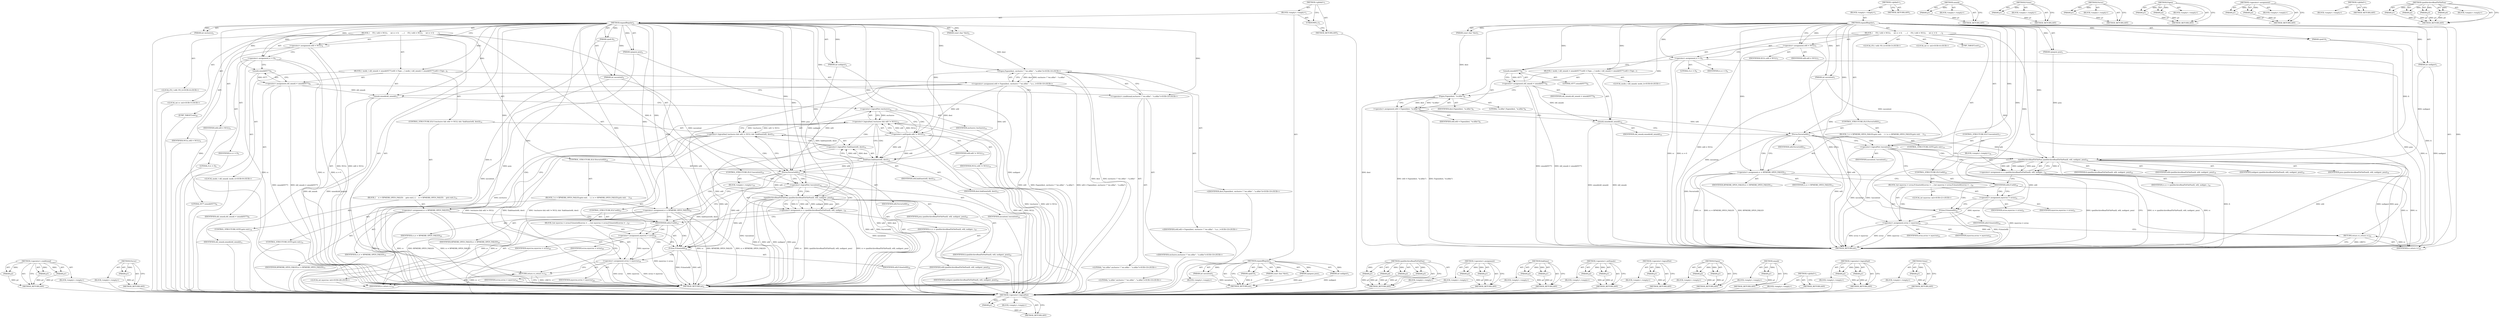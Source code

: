 digraph "Fclose" {
vulnerable_117 [label=<(METHOD,&lt;operator&gt;.logicalNot)>];
vulnerable_118 [label=<(PARAM,p1)>];
vulnerable_119 [label=<(BLOCK,&lt;empty&gt;,&lt;empty&gt;)>];
vulnerable_120 [label=<(METHOD_RETURN,ANY)>];
vulnerable_6 [label=<(METHOD,&lt;global&gt;)<SUB>1</SUB>>];
vulnerable_7 [label=<(BLOCK,&lt;empty&gt;,&lt;empty&gt;)<SUB>1</SUB>>];
vulnerable_8 [label=<(METHOD,expandRegular)<SUB>1</SUB>>];
vulnerable_9 [label=<(PARAM,rpmfi fi)<SUB>1</SUB>>];
vulnerable_10 [label=<(PARAM,const char *dest)<SUB>1</SUB>>];
vulnerable_11 [label=<(PARAM,rpmpsm psm)<SUB>1</SUB>>];
vulnerable_12 [label=<(PARAM,int nodigest)<SUB>1</SUB>>];
vulnerable_13 [label=<(PARAM,int nocontent)<SUB>1</SUB>>];
vulnerable_14 [label=<(BLOCK,{
     FD_t wfd = NULL;
     int rc = 0;
 
    ...,{
     FD_t wfd = NULL;
     int rc = 0;
 
    ...)<SUB>2</SUB>>];
vulnerable_15 [label="<(LOCAL,FD_t wfd: FD_t)<SUB>3</SUB>>"];
vulnerable_16 [label=<(&lt;operator&gt;.assignment,wfd = NULL)<SUB>3</SUB>>];
vulnerable_17 [label=<(IDENTIFIER,wfd,wfd = NULL)<SUB>3</SUB>>];
vulnerable_18 [label=<(IDENTIFIER,NULL,wfd = NULL)<SUB>3</SUB>>];
vulnerable_19 [label="<(LOCAL,int rc: int)<SUB>4</SUB>>"];
vulnerable_20 [label=<(&lt;operator&gt;.assignment,rc = 0)<SUB>4</SUB>>];
vulnerable_21 [label=<(IDENTIFIER,rc,rc = 0)<SUB>4</SUB>>];
vulnerable_22 [label=<(LITERAL,0,rc = 0)<SUB>4</SUB>>];
vulnerable_23 [label=<(BLOCK,{
 	mode_t old_umask = umask(0577);
	wfd = Fope...,{
 	mode_t old_umask = umask(0577);
	wfd = Fope...)<SUB>7</SUB>>];
vulnerable_24 [label="<(LOCAL,mode_t old_umask: mode_t)<SUB>8</SUB>>"];
vulnerable_25 [label=<(&lt;operator&gt;.assignment,old_umask = umask(0577))<SUB>8</SUB>>];
vulnerable_26 [label=<(IDENTIFIER,old_umask,old_umask = umask(0577))<SUB>8</SUB>>];
vulnerable_27 [label=<(umask,umask(0577))<SUB>8</SUB>>];
vulnerable_28 [label=<(LITERAL,0577,umask(0577))<SUB>8</SUB>>];
vulnerable_29 [label=<(&lt;operator&gt;.assignment,wfd = Fopen(dest, &quot;w.ufdio&quot;))<SUB>9</SUB>>];
vulnerable_30 [label=<(IDENTIFIER,wfd,wfd = Fopen(dest, &quot;w.ufdio&quot;))<SUB>9</SUB>>];
vulnerable_31 [label=<(Fopen,Fopen(dest, &quot;w.ufdio&quot;))<SUB>9</SUB>>];
vulnerable_32 [label=<(IDENTIFIER,dest,Fopen(dest, &quot;w.ufdio&quot;))<SUB>9</SUB>>];
vulnerable_33 [label=<(LITERAL,&quot;w.ufdio&quot;,Fopen(dest, &quot;w.ufdio&quot;))<SUB>9</SUB>>];
vulnerable_34 [label=<(umask,umask(old_umask))<SUB>10</SUB>>];
vulnerable_35 [label=<(IDENTIFIER,old_umask,umask(old_umask))<SUB>10</SUB>>];
vulnerable_36 [label=<(CONTROL_STRUCTURE,IF,if (Ferror(wfd)))<SUB>12</SUB>>];
vulnerable_37 [label=<(Ferror,Ferror(wfd))<SUB>12</SUB>>];
vulnerable_38 [label=<(IDENTIFIER,wfd,Ferror(wfd))<SUB>12</SUB>>];
vulnerable_39 [label=<(BLOCK,{
 	rc = RPMERR_OPEN_FAILED;
	goto exit;
    },{
 	rc = RPMERR_OPEN_FAILED;
	goto exit;
    })<SUB>12</SUB>>];
vulnerable_40 [label=<(&lt;operator&gt;.assignment,rc = RPMERR_OPEN_FAILED)<SUB>13</SUB>>];
vulnerable_41 [label=<(IDENTIFIER,rc,rc = RPMERR_OPEN_FAILED)<SUB>13</SUB>>];
vulnerable_42 [label=<(IDENTIFIER,RPMERR_OPEN_FAILED,rc = RPMERR_OPEN_FAILED)<SUB>13</SUB>>];
vulnerable_43 [label=<(CONTROL_STRUCTURE,GOTO,goto exit;)<SUB>14</SUB>>];
vulnerable_44 [label=<(CONTROL_STRUCTURE,IF,if (!nocontent))<SUB>17</SUB>>];
vulnerable_45 [label=<(&lt;operator&gt;.logicalNot,!nocontent)<SUB>17</SUB>>];
vulnerable_46 [label=<(IDENTIFIER,nocontent,!nocontent)<SUB>17</SUB>>];
vulnerable_47 [label=<(BLOCK,&lt;empty&gt;,&lt;empty&gt;)<SUB>18</SUB>>];
vulnerable_48 [label=<(&lt;operator&gt;.assignment,rc = rpmfiArchiveReadToFilePsm(fi, wfd, nodiges...)<SUB>18</SUB>>];
vulnerable_49 [label=<(IDENTIFIER,rc,rc = rpmfiArchiveReadToFilePsm(fi, wfd, nodiges...)<SUB>18</SUB>>];
vulnerable_50 [label=<(rpmfiArchiveReadToFilePsm,rpmfiArchiveReadToFilePsm(fi, wfd, nodigest, psm))<SUB>18</SUB>>];
vulnerable_51 [label=<(IDENTIFIER,fi,rpmfiArchiveReadToFilePsm(fi, wfd, nodigest, psm))<SUB>18</SUB>>];
vulnerable_52 [label=<(IDENTIFIER,wfd,rpmfiArchiveReadToFilePsm(fi, wfd, nodigest, psm))<SUB>18</SUB>>];
vulnerable_53 [label=<(IDENTIFIER,nodigest,rpmfiArchiveReadToFilePsm(fi, wfd, nodigest, psm))<SUB>18</SUB>>];
vulnerable_54 [label=<(IDENTIFIER,psm,rpmfiArchiveReadToFilePsm(fi, wfd, nodigest, psm))<SUB>18</SUB>>];
vulnerable_55 [label=<(JUMP_TARGET,exit)<SUB>19</SUB>>];
vulnerable_56 [label=<(CONTROL_STRUCTURE,IF,if (wfd))<SUB>20</SUB>>];
vulnerable_57 [label=<(IDENTIFIER,wfd,if (wfd))<SUB>20</SUB>>];
vulnerable_58 [label=<(BLOCK,{
	int myerrno = errno;
	Fclose(wfd);
	errno = ...,{
	int myerrno = errno;
	Fclose(wfd);
	errno = ...)<SUB>20</SUB>>];
vulnerable_59 [label="<(LOCAL,int myerrno: int)<SUB>21</SUB>>"];
vulnerable_60 [label=<(&lt;operator&gt;.assignment,myerrno = errno)<SUB>21</SUB>>];
vulnerable_61 [label=<(IDENTIFIER,myerrno,myerrno = errno)<SUB>21</SUB>>];
vulnerable_62 [label=<(IDENTIFIER,errno,myerrno = errno)<SUB>21</SUB>>];
vulnerable_63 [label=<(Fclose,Fclose(wfd))<SUB>22</SUB>>];
vulnerable_64 [label=<(IDENTIFIER,wfd,Fclose(wfd))<SUB>22</SUB>>];
vulnerable_65 [label=<(&lt;operator&gt;.assignment,errno = myerrno)<SUB>23</SUB>>];
vulnerable_66 [label=<(IDENTIFIER,errno,errno = myerrno)<SUB>23</SUB>>];
vulnerable_67 [label=<(IDENTIFIER,myerrno,errno = myerrno)<SUB>23</SUB>>];
vulnerable_68 [label=<(RETURN,return rc;,return rc;)<SUB>25</SUB>>];
vulnerable_69 [label=<(IDENTIFIER,rc,return rc;)<SUB>25</SUB>>];
vulnerable_70 [label=<(METHOD_RETURN,int)<SUB>1</SUB>>];
vulnerable_72 [label=<(METHOD_RETURN,ANY)<SUB>1</SUB>>];
vulnerable_104 [label=<(METHOD,umask)>];
vulnerable_105 [label=<(PARAM,p1)>];
vulnerable_106 [label=<(BLOCK,&lt;empty&gt;,&lt;empty&gt;)>];
vulnerable_107 [label=<(METHOD_RETURN,ANY)>];
vulnerable_128 [label=<(METHOD,Fclose)>];
vulnerable_129 [label=<(PARAM,p1)>];
vulnerable_130 [label=<(BLOCK,&lt;empty&gt;,&lt;empty&gt;)>];
vulnerable_131 [label=<(METHOD_RETURN,ANY)>];
vulnerable_113 [label=<(METHOD,Ferror)>];
vulnerable_114 [label=<(PARAM,p1)>];
vulnerable_115 [label=<(BLOCK,&lt;empty&gt;,&lt;empty&gt;)>];
vulnerable_116 [label=<(METHOD_RETURN,ANY)>];
vulnerable_108 [label=<(METHOD,Fopen)>];
vulnerable_109 [label=<(PARAM,p1)>];
vulnerable_110 [label=<(PARAM,p2)>];
vulnerable_111 [label=<(BLOCK,&lt;empty&gt;,&lt;empty&gt;)>];
vulnerable_112 [label=<(METHOD_RETURN,ANY)>];
vulnerable_99 [label=<(METHOD,&lt;operator&gt;.assignment)>];
vulnerable_100 [label=<(PARAM,p1)>];
vulnerable_101 [label=<(PARAM,p2)>];
vulnerable_102 [label=<(BLOCK,&lt;empty&gt;,&lt;empty&gt;)>];
vulnerable_103 [label=<(METHOD_RETURN,ANY)>];
vulnerable_93 [label=<(METHOD,&lt;global&gt;)<SUB>1</SUB>>];
vulnerable_94 [label=<(BLOCK,&lt;empty&gt;,&lt;empty&gt;)>];
vulnerable_95 [label=<(METHOD_RETURN,ANY)>];
vulnerable_121 [label=<(METHOD,rpmfiArchiveReadToFilePsm)>];
vulnerable_122 [label=<(PARAM,p1)>];
vulnerable_123 [label=<(PARAM,p2)>];
vulnerable_124 [label=<(PARAM,p3)>];
vulnerable_125 [label=<(PARAM,p4)>];
vulnerable_126 [label=<(BLOCK,&lt;empty&gt;,&lt;empty&gt;)>];
vulnerable_127 [label=<(METHOD_RETURN,ANY)>];
fixed_146 [label=<(METHOD,&lt;operator&gt;.conditional)>];
fixed_147 [label=<(PARAM,p1)>];
fixed_148 [label=<(PARAM,p2)>];
fixed_149 [label=<(PARAM,p3)>];
fixed_150 [label=<(BLOCK,&lt;empty&gt;,&lt;empty&gt;)>];
fixed_151 [label=<(METHOD_RETURN,ANY)>];
fixed_171 [label=<(METHOD,Ferror)>];
fixed_172 [label=<(PARAM,p1)>];
fixed_173 [label=<(BLOCK,&lt;empty&gt;,&lt;empty&gt;)>];
fixed_174 [label=<(METHOD_RETURN,ANY)>];
fixed_6 [label=<(METHOD,&lt;global&gt;)<SUB>1</SUB>>];
fixed_7 [label=<(BLOCK,&lt;empty&gt;,&lt;empty&gt;)<SUB>1</SUB>>];
fixed_8 [label=<(METHOD,expandRegular)<SUB>1</SUB>>];
fixed_9 [label=<(PARAM,rpmfi fi)<SUB>1</SUB>>];
fixed_10 [label=<(PARAM,const char *dest)<SUB>1</SUB>>];
fixed_11 [label=<(PARAM,rpmpsm psm)<SUB>1</SUB>>];
fixed_12 [label=<(PARAM,int nodigest)<SUB>1</SUB>>];
fixed_13 [label=<(PARAM,int nocontent)<SUB>1</SUB>>];
fixed_14 [label=<(BLOCK,&lt;empty&gt;,&lt;empty&gt;)>];
fixed_15 [label=<(METHOD_RETURN,int)<SUB>1</SUB>>];
fixed_17 [label=<(UNKNOWN,),))<SUB>1</SUB>>];
fixed_18 [label=<(METHOD,expandRegular)<SUB>2</SUB>>];
fixed_19 [label=<(PARAM,rpmfi fi)<SUB>2</SUB>>];
fixed_20 [label=<(PARAM,const char *dest)<SUB>2</SUB>>];
fixed_21 [label=<(PARAM,rpmpsm psm)<SUB>2</SUB>>];
fixed_22 [label=<(PARAM,int exclusive)<SUB>2</SUB>>];
fixed_23 [label=<(PARAM,int nodigest)<SUB>2</SUB>>];
fixed_24 [label=<(PARAM,int nocontent)<SUB>2</SUB>>];
fixed_25 [label=<(BLOCK,{
     FD_t wfd = NULL;
     int rc = 0;
 
    ...,{
     FD_t wfd = NULL;
     int rc = 0;
 
    ...)<SUB>3</SUB>>];
fixed_26 [label="<(LOCAL,FD_t wfd: FD_t)<SUB>4</SUB>>"];
fixed_27 [label=<(&lt;operator&gt;.assignment,wfd = NULL)<SUB>4</SUB>>];
fixed_28 [label=<(IDENTIFIER,wfd,wfd = NULL)<SUB>4</SUB>>];
fixed_29 [label=<(IDENTIFIER,NULL,wfd = NULL)<SUB>4</SUB>>];
fixed_30 [label="<(LOCAL,int rc: int)<SUB>5</SUB>>"];
fixed_31 [label=<(&lt;operator&gt;.assignment,rc = 0)<SUB>5</SUB>>];
fixed_32 [label=<(IDENTIFIER,rc,rc = 0)<SUB>5</SUB>>];
fixed_33 [label=<(LITERAL,0,rc = 0)<SUB>5</SUB>>];
fixed_34 [label=<(BLOCK,{
 	mode_t old_umask = umask(0577);
	wfd = Fope...,{
 	mode_t old_umask = umask(0577);
	wfd = Fope...)<SUB>8</SUB>>];
fixed_35 [label="<(LOCAL,mode_t old_umask: mode_t)<SUB>9</SUB>>"];
fixed_36 [label=<(&lt;operator&gt;.assignment,old_umask = umask(0577))<SUB>9</SUB>>];
fixed_37 [label=<(IDENTIFIER,old_umask,old_umask = umask(0577))<SUB>9</SUB>>];
fixed_38 [label=<(umask,umask(0577))<SUB>9</SUB>>];
fixed_39 [label=<(LITERAL,0577,umask(0577))<SUB>9</SUB>>];
fixed_40 [label="<(&lt;operator&gt;.assignment,wfd = Fopen(dest, exclusive ? &quot;wx.ufdio&quot; : &quot;a.u...)<SUB>10</SUB>>"];
fixed_41 [label="<(IDENTIFIER,wfd,wfd = Fopen(dest, exclusive ? &quot;wx.ufdio&quot; : &quot;a.u...)<SUB>10</SUB>>"];
fixed_42 [label="<(Fopen,Fopen(dest, exclusive ? &quot;wx.ufdio&quot; : &quot;a.ufdio&quot;))<SUB>10</SUB>>"];
fixed_43 [label="<(IDENTIFIER,dest,Fopen(dest, exclusive ? &quot;wx.ufdio&quot; : &quot;a.ufdio&quot;))<SUB>10</SUB>>"];
fixed_44 [label="<(&lt;operator&gt;.conditional,exclusive ? &quot;wx.ufdio&quot; : &quot;a.ufdio&quot;)<SUB>10</SUB>>"];
fixed_45 [label="<(IDENTIFIER,exclusive,exclusive ? &quot;wx.ufdio&quot; : &quot;a.ufdio&quot;)<SUB>10</SUB>>"];
fixed_46 [label="<(LITERAL,&quot;wx.ufdio&quot;,exclusive ? &quot;wx.ufdio&quot; : &quot;a.ufdio&quot;)<SUB>10</SUB>>"];
fixed_47 [label="<(LITERAL,&quot;a.ufdio&quot;,exclusive ? &quot;wx.ufdio&quot; : &quot;a.ufdio&quot;)<SUB>10</SUB>>"];
fixed_48 [label=<(umask,umask(old_umask))<SUB>11</SUB>>];
fixed_49 [label=<(IDENTIFIER,old_umask,umask(old_umask))<SUB>11</SUB>>];
fixed_50 [label=<(CONTROL_STRUCTURE,IF,if (!exclusive &amp;&amp; wfd != NULL &amp;&amp; !linkSane(wfd, dest)))<SUB>14</SUB>>];
fixed_51 [label=<(&lt;operator&gt;.logicalAnd,!exclusive &amp;&amp; wfd != NULL &amp;&amp; !linkSane(wfd, dest))<SUB>14</SUB>>];
fixed_52 [label=<(&lt;operator&gt;.logicalAnd,!exclusive &amp;&amp; wfd != NULL)<SUB>14</SUB>>];
fixed_53 [label=<(&lt;operator&gt;.logicalNot,!exclusive)<SUB>14</SUB>>];
fixed_54 [label=<(IDENTIFIER,exclusive,!exclusive)<SUB>14</SUB>>];
fixed_55 [label=<(&lt;operator&gt;.notEquals,wfd != NULL)<SUB>14</SUB>>];
fixed_56 [label=<(IDENTIFIER,wfd,wfd != NULL)<SUB>14</SUB>>];
fixed_57 [label=<(IDENTIFIER,NULL,wfd != NULL)<SUB>14</SUB>>];
fixed_58 [label=<(&lt;operator&gt;.logicalNot,!linkSane(wfd, dest))<SUB>14</SUB>>];
fixed_59 [label=<(linkSane,linkSane(wfd, dest))<SUB>14</SUB>>];
fixed_60 [label=<(IDENTIFIER,wfd,linkSane(wfd, dest))<SUB>14</SUB>>];
fixed_61 [label=<(IDENTIFIER,dest,linkSane(wfd, dest))<SUB>14</SUB>>];
fixed_62 [label=<(BLOCK,{
	    rc = RPMERR_OPEN_FAILED;
	    goto exit;
	},{
	    rc = RPMERR_OPEN_FAILED;
	    goto exit;
	})<SUB>14</SUB>>];
fixed_63 [label=<(&lt;operator&gt;.assignment,rc = RPMERR_OPEN_FAILED)<SUB>15</SUB>>];
fixed_64 [label=<(IDENTIFIER,rc,rc = RPMERR_OPEN_FAILED)<SUB>15</SUB>>];
fixed_65 [label=<(IDENTIFIER,RPMERR_OPEN_FAILED,rc = RPMERR_OPEN_FAILED)<SUB>15</SUB>>];
fixed_66 [label=<(CONTROL_STRUCTURE,GOTO,goto exit;)<SUB>16</SUB>>];
fixed_67 [label=<(CONTROL_STRUCTURE,IF,if (Ferror(wfd)))<SUB>19</SUB>>];
fixed_68 [label=<(Ferror,Ferror(wfd))<SUB>19</SUB>>];
fixed_69 [label=<(IDENTIFIER,wfd,Ferror(wfd))<SUB>19</SUB>>];
fixed_70 [label=<(BLOCK,{
 	rc = RPMERR_OPEN_FAILED;
	goto exit;
    },{
 	rc = RPMERR_OPEN_FAILED;
	goto exit;
    })<SUB>19</SUB>>];
fixed_71 [label=<(&lt;operator&gt;.assignment,rc = RPMERR_OPEN_FAILED)<SUB>20</SUB>>];
fixed_72 [label=<(IDENTIFIER,rc,rc = RPMERR_OPEN_FAILED)<SUB>20</SUB>>];
fixed_73 [label=<(IDENTIFIER,RPMERR_OPEN_FAILED,rc = RPMERR_OPEN_FAILED)<SUB>20</SUB>>];
fixed_74 [label=<(CONTROL_STRUCTURE,GOTO,goto exit;)<SUB>21</SUB>>];
fixed_75 [label=<(CONTROL_STRUCTURE,IF,if (!nocontent))<SUB>24</SUB>>];
fixed_76 [label=<(&lt;operator&gt;.logicalNot,!nocontent)<SUB>24</SUB>>];
fixed_77 [label=<(IDENTIFIER,nocontent,!nocontent)<SUB>24</SUB>>];
fixed_78 [label=<(BLOCK,&lt;empty&gt;,&lt;empty&gt;)<SUB>25</SUB>>];
fixed_79 [label=<(&lt;operator&gt;.assignment,rc = rpmfiArchiveReadToFilePsm(fi, wfd, nodiges...)<SUB>25</SUB>>];
fixed_80 [label=<(IDENTIFIER,rc,rc = rpmfiArchiveReadToFilePsm(fi, wfd, nodiges...)<SUB>25</SUB>>];
fixed_81 [label=<(rpmfiArchiveReadToFilePsm,rpmfiArchiveReadToFilePsm(fi, wfd, nodigest, psm))<SUB>25</SUB>>];
fixed_82 [label=<(IDENTIFIER,fi,rpmfiArchiveReadToFilePsm(fi, wfd, nodigest, psm))<SUB>25</SUB>>];
fixed_83 [label=<(IDENTIFIER,wfd,rpmfiArchiveReadToFilePsm(fi, wfd, nodigest, psm))<SUB>25</SUB>>];
fixed_84 [label=<(IDENTIFIER,nodigest,rpmfiArchiveReadToFilePsm(fi, wfd, nodigest, psm))<SUB>25</SUB>>];
fixed_85 [label=<(IDENTIFIER,psm,rpmfiArchiveReadToFilePsm(fi, wfd, nodigest, psm))<SUB>25</SUB>>];
fixed_86 [label=<(JUMP_TARGET,exit)<SUB>26</SUB>>];
fixed_87 [label=<(CONTROL_STRUCTURE,IF,if (wfd))<SUB>27</SUB>>];
fixed_88 [label=<(IDENTIFIER,wfd,if (wfd))<SUB>27</SUB>>];
fixed_89 [label=<(BLOCK,{
	int myerrno = errno;
	Fclose(wfd);
	errno = ...,{
	int myerrno = errno;
	Fclose(wfd);
	errno = ...)<SUB>27</SUB>>];
fixed_90 [label="<(LOCAL,int myerrno: int)<SUB>28</SUB>>"];
fixed_91 [label=<(&lt;operator&gt;.assignment,myerrno = errno)<SUB>28</SUB>>];
fixed_92 [label=<(IDENTIFIER,myerrno,myerrno = errno)<SUB>28</SUB>>];
fixed_93 [label=<(IDENTIFIER,errno,myerrno = errno)<SUB>28</SUB>>];
fixed_94 [label=<(Fclose,Fclose(wfd))<SUB>29</SUB>>];
fixed_95 [label=<(IDENTIFIER,wfd,Fclose(wfd))<SUB>29</SUB>>];
fixed_96 [label=<(&lt;operator&gt;.assignment,errno = myerrno)<SUB>30</SUB>>];
fixed_97 [label=<(IDENTIFIER,errno,errno = myerrno)<SUB>30</SUB>>];
fixed_98 [label=<(IDENTIFIER,myerrno,errno = myerrno)<SUB>30</SUB>>];
fixed_99 [label=<(RETURN,return rc;,return rc;)<SUB>32</SUB>>];
fixed_100 [label=<(IDENTIFIER,rc,return rc;)<SUB>32</SUB>>];
fixed_101 [label=<(METHOD_RETURN,int)<SUB>2</SUB>>];
fixed_103 [label=<(METHOD_RETURN,ANY)<SUB>1</SUB>>];
fixed_175 [label=<(METHOD,rpmfiArchiveReadToFilePsm)>];
fixed_176 [label=<(PARAM,p1)>];
fixed_177 [label=<(PARAM,p2)>];
fixed_178 [label=<(PARAM,p3)>];
fixed_179 [label=<(PARAM,p4)>];
fixed_180 [label=<(BLOCK,&lt;empty&gt;,&lt;empty&gt;)>];
fixed_181 [label=<(METHOD_RETURN,ANY)>];
fixed_132 [label=<(METHOD,&lt;operator&gt;.assignment)>];
fixed_133 [label=<(PARAM,p1)>];
fixed_134 [label=<(PARAM,p2)>];
fixed_135 [label=<(BLOCK,&lt;empty&gt;,&lt;empty&gt;)>];
fixed_136 [label=<(METHOD_RETURN,ANY)>];
fixed_166 [label=<(METHOD,linkSane)>];
fixed_167 [label=<(PARAM,p1)>];
fixed_168 [label=<(PARAM,p2)>];
fixed_169 [label=<(BLOCK,&lt;empty&gt;,&lt;empty&gt;)>];
fixed_170 [label=<(METHOD_RETURN,ANY)>];
fixed_161 [label=<(METHOD,&lt;operator&gt;.notEquals)>];
fixed_162 [label=<(PARAM,p1)>];
fixed_163 [label=<(PARAM,p2)>];
fixed_164 [label=<(BLOCK,&lt;empty&gt;,&lt;empty&gt;)>];
fixed_165 [label=<(METHOD_RETURN,ANY)>];
fixed_157 [label=<(METHOD,&lt;operator&gt;.logicalNot)>];
fixed_158 [label=<(PARAM,p1)>];
fixed_159 [label=<(BLOCK,&lt;empty&gt;,&lt;empty&gt;)>];
fixed_160 [label=<(METHOD_RETURN,ANY)>];
fixed_141 [label=<(METHOD,Fopen)>];
fixed_142 [label=<(PARAM,p1)>];
fixed_143 [label=<(PARAM,p2)>];
fixed_144 [label=<(BLOCK,&lt;empty&gt;,&lt;empty&gt;)>];
fixed_145 [label=<(METHOD_RETURN,ANY)>];
fixed_137 [label=<(METHOD,umask)>];
fixed_138 [label=<(PARAM,p1)>];
fixed_139 [label=<(BLOCK,&lt;empty&gt;,&lt;empty&gt;)>];
fixed_140 [label=<(METHOD_RETURN,ANY)>];
fixed_126 [label=<(METHOD,&lt;global&gt;)<SUB>1</SUB>>];
fixed_127 [label=<(BLOCK,&lt;empty&gt;,&lt;empty&gt;)>];
fixed_128 [label=<(METHOD_RETURN,ANY)>];
fixed_152 [label=<(METHOD,&lt;operator&gt;.logicalAnd)>];
fixed_153 [label=<(PARAM,p1)>];
fixed_154 [label=<(PARAM,p2)>];
fixed_155 [label=<(BLOCK,&lt;empty&gt;,&lt;empty&gt;)>];
fixed_156 [label=<(METHOD_RETURN,ANY)>];
fixed_182 [label=<(METHOD,Fclose)>];
fixed_183 [label=<(PARAM,p1)>];
fixed_184 [label=<(BLOCK,&lt;empty&gt;,&lt;empty&gt;)>];
fixed_185 [label=<(METHOD_RETURN,ANY)>];
vulnerable_117 -> vulnerable_118  [key=0, label="AST: "];
vulnerable_117 -> vulnerable_118  [key=1, label="DDG: "];
vulnerable_117 -> vulnerable_119  [key=0, label="AST: "];
vulnerable_117 -> vulnerable_120  [key=0, label="AST: "];
vulnerable_117 -> vulnerable_120  [key=1, label="CFG: "];
vulnerable_118 -> vulnerable_120  [key=0, label="DDG: p1"];
vulnerable_6 -> vulnerable_7  [key=0, label="AST: "];
vulnerable_6 -> vulnerable_72  [key=0, label="AST: "];
vulnerable_6 -> vulnerable_72  [key=1, label="CFG: "];
vulnerable_7 -> vulnerable_8  [key=0, label="AST: "];
vulnerable_8 -> vulnerable_9  [key=0, label="AST: "];
vulnerable_8 -> vulnerable_9  [key=1, label="DDG: "];
vulnerable_8 -> vulnerable_10  [key=0, label="AST: "];
vulnerable_8 -> vulnerable_10  [key=1, label="DDG: "];
vulnerable_8 -> vulnerable_11  [key=0, label="AST: "];
vulnerable_8 -> vulnerable_11  [key=1, label="DDG: "];
vulnerable_8 -> vulnerable_12  [key=0, label="AST: "];
vulnerable_8 -> vulnerable_12  [key=1, label="DDG: "];
vulnerable_8 -> vulnerable_13  [key=0, label="AST: "];
vulnerable_8 -> vulnerable_13  [key=1, label="DDG: "];
vulnerable_8 -> vulnerable_14  [key=0, label="AST: "];
vulnerable_8 -> vulnerable_70  [key=0, label="AST: "];
vulnerable_8 -> vulnerable_16  [key=0, label="CFG: "];
vulnerable_8 -> vulnerable_16  [key=1, label="DDG: "];
vulnerable_8 -> vulnerable_20  [key=0, label="DDG: "];
vulnerable_8 -> vulnerable_23  [key=0, label="DDG: "];
vulnerable_8 -> vulnerable_57  [key=0, label="DDG: "];
vulnerable_8 -> vulnerable_69  [key=0, label="DDG: "];
vulnerable_8 -> vulnerable_34  [key=0, label="DDG: "];
vulnerable_8 -> vulnerable_37  [key=0, label="DDG: "];
vulnerable_8 -> vulnerable_40  [key=0, label="DDG: "];
vulnerable_8 -> vulnerable_45  [key=0, label="DDG: "];
vulnerable_8 -> vulnerable_60  [key=0, label="DDG: "];
vulnerable_8 -> vulnerable_65  [key=0, label="DDG: "];
vulnerable_8 -> vulnerable_27  [key=0, label="DDG: "];
vulnerable_8 -> vulnerable_31  [key=0, label="DDG: "];
vulnerable_8 -> vulnerable_63  [key=0, label="DDG: "];
vulnerable_8 -> vulnerable_50  [key=0, label="DDG: "];
vulnerable_9 -> vulnerable_70  [key=0, label="DDG: fi"];
vulnerable_9 -> vulnerable_50  [key=0, label="DDG: fi"];
vulnerable_10 -> vulnerable_31  [key=0, label="DDG: dest"];
vulnerable_11 -> vulnerable_70  [key=0, label="DDG: psm"];
vulnerable_11 -> vulnerable_50  [key=0, label="DDG: psm"];
vulnerable_12 -> vulnerable_70  [key=0, label="DDG: nodigest"];
vulnerable_12 -> vulnerable_50  [key=0, label="DDG: nodigest"];
vulnerable_13 -> vulnerable_70  [key=0, label="DDG: nocontent"];
vulnerable_13 -> vulnerable_45  [key=0, label="DDG: nocontent"];
vulnerable_14 -> vulnerable_15  [key=0, label="AST: "];
vulnerable_14 -> vulnerable_16  [key=0, label="AST: "];
vulnerable_14 -> vulnerable_19  [key=0, label="AST: "];
vulnerable_14 -> vulnerable_20  [key=0, label="AST: "];
vulnerable_14 -> vulnerable_23  [key=0, label="AST: "];
vulnerable_14 -> vulnerable_36  [key=0, label="AST: "];
vulnerable_14 -> vulnerable_44  [key=0, label="AST: "];
vulnerable_14 -> vulnerable_55  [key=0, label="AST: "];
vulnerable_14 -> vulnerable_56  [key=0, label="AST: "];
vulnerable_14 -> vulnerable_68  [key=0, label="AST: "];
vulnerable_16 -> vulnerable_17  [key=0, label="AST: "];
vulnerable_16 -> vulnerable_18  [key=0, label="AST: "];
vulnerable_16 -> vulnerable_20  [key=0, label="CFG: "];
vulnerable_16 -> vulnerable_70  [key=0, label="DDG: wfd = NULL"];
vulnerable_16 -> vulnerable_70  [key=1, label="DDG: NULL"];
vulnerable_20 -> vulnerable_21  [key=0, label="AST: "];
vulnerable_20 -> vulnerable_22  [key=0, label="AST: "];
vulnerable_20 -> vulnerable_27  [key=0, label="CFG: "];
vulnerable_20 -> vulnerable_70  [key=0, label="DDG: rc"];
vulnerable_20 -> vulnerable_70  [key=1, label="DDG: rc = 0"];
vulnerable_20 -> vulnerable_69  [key=0, label="DDG: rc"];
vulnerable_23 -> vulnerable_24  [key=0, label="AST: "];
vulnerable_23 -> vulnerable_25  [key=0, label="AST: "];
vulnerable_23 -> vulnerable_29  [key=0, label="AST: "];
vulnerable_23 -> vulnerable_34  [key=0, label="AST: "];
vulnerable_25 -> vulnerable_26  [key=0, label="AST: "];
vulnerable_25 -> vulnerable_27  [key=0, label="AST: "];
vulnerable_25 -> vulnerable_31  [key=0, label="CFG: "];
vulnerable_25 -> vulnerable_70  [key=0, label="DDG: umask(0577)"];
vulnerable_25 -> vulnerable_70  [key=1, label="DDG: old_umask = umask(0577)"];
vulnerable_25 -> vulnerable_34  [key=0, label="DDG: old_umask"];
vulnerable_27 -> vulnerable_28  [key=0, label="AST: "];
vulnerable_27 -> vulnerable_25  [key=0, label="CFG: "];
vulnerable_27 -> vulnerable_25  [key=1, label="DDG: 0577"];
vulnerable_29 -> vulnerable_30  [key=0, label="AST: "];
vulnerable_29 -> vulnerable_31  [key=0, label="AST: "];
vulnerable_29 -> vulnerable_34  [key=0, label="CFG: "];
vulnerable_29 -> vulnerable_70  [key=0, label="DDG: Fopen(dest, &quot;w.ufdio&quot;)"];
vulnerable_29 -> vulnerable_70  [key=1, label="DDG: wfd = Fopen(dest, &quot;w.ufdio&quot;)"];
vulnerable_29 -> vulnerable_37  [key=0, label="DDG: wfd"];
vulnerable_31 -> vulnerable_32  [key=0, label="AST: "];
vulnerable_31 -> vulnerable_33  [key=0, label="AST: "];
vulnerable_31 -> vulnerable_29  [key=0, label="CFG: "];
vulnerable_31 -> vulnerable_29  [key=1, label="DDG: dest"];
vulnerable_31 -> vulnerable_29  [key=2, label="DDG: &quot;w.ufdio&quot;"];
vulnerable_31 -> vulnerable_70  [key=0, label="DDG: dest"];
vulnerable_34 -> vulnerable_35  [key=0, label="AST: "];
vulnerable_34 -> vulnerable_37  [key=0, label="CFG: "];
vulnerable_34 -> vulnerable_70  [key=0, label="DDG: old_umask"];
vulnerable_34 -> vulnerable_70  [key=1, label="DDG: umask(old_umask)"];
vulnerable_36 -> vulnerable_37  [key=0, label="AST: "];
vulnerable_36 -> vulnerable_39  [key=0, label="AST: "];
vulnerable_37 -> vulnerable_38  [key=0, label="AST: "];
vulnerable_37 -> vulnerable_40  [key=0, label="CFG: "];
vulnerable_37 -> vulnerable_40  [key=1, label="CDG: "];
vulnerable_37 -> vulnerable_45  [key=0, label="CFG: "];
vulnerable_37 -> vulnerable_45  [key=1, label="CDG: "];
vulnerable_37 -> vulnerable_70  [key=0, label="DDG: wfd"];
vulnerable_37 -> vulnerable_70  [key=1, label="DDG: Ferror(wfd)"];
vulnerable_37 -> vulnerable_63  [key=0, label="DDG: wfd"];
vulnerable_37 -> vulnerable_50  [key=0, label="DDG: wfd"];
vulnerable_39 -> vulnerable_40  [key=0, label="AST: "];
vulnerable_39 -> vulnerable_43  [key=0, label="AST: "];
vulnerable_40 -> vulnerable_41  [key=0, label="AST: "];
vulnerable_40 -> vulnerable_42  [key=0, label="AST: "];
vulnerable_40 -> vulnerable_57  [key=0, label="CFG: "];
vulnerable_40 -> vulnerable_70  [key=0, label="DDG: rc"];
vulnerable_40 -> vulnerable_70  [key=1, label="DDG: rc = RPMERR_OPEN_FAILED"];
vulnerable_40 -> vulnerable_70  [key=2, label="DDG: RPMERR_OPEN_FAILED"];
vulnerable_40 -> vulnerable_69  [key=0, label="DDG: rc"];
vulnerable_44 -> vulnerable_45  [key=0, label="AST: "];
vulnerable_44 -> vulnerable_47  [key=0, label="AST: "];
vulnerable_45 -> vulnerable_46  [key=0, label="AST: "];
vulnerable_45 -> vulnerable_50  [key=0, label="CFG: "];
vulnerable_45 -> vulnerable_50  [key=1, label="CDG: "];
vulnerable_45 -> vulnerable_57  [key=0, label="CFG: "];
vulnerable_45 -> vulnerable_70  [key=0, label="DDG: nocontent"];
vulnerable_45 -> vulnerable_70  [key=1, label="DDG: !nocontent"];
vulnerable_45 -> vulnerable_48  [key=0, label="CDG: "];
vulnerable_47 -> vulnerable_48  [key=0, label="AST: "];
vulnerable_48 -> vulnerable_49  [key=0, label="AST: "];
vulnerable_48 -> vulnerable_50  [key=0, label="AST: "];
vulnerable_48 -> vulnerable_57  [key=0, label="CFG: "];
vulnerable_48 -> vulnerable_70  [key=0, label="DDG: rc"];
vulnerable_48 -> vulnerable_70  [key=1, label="DDG: rpmfiArchiveReadToFilePsm(fi, wfd, nodigest, psm)"];
vulnerable_48 -> vulnerable_70  [key=2, label="DDG: rc = rpmfiArchiveReadToFilePsm(fi, wfd, nodigest, psm)"];
vulnerable_48 -> vulnerable_69  [key=0, label="DDG: rc"];
vulnerable_50 -> vulnerable_51  [key=0, label="AST: "];
vulnerable_50 -> vulnerable_52  [key=0, label="AST: "];
vulnerable_50 -> vulnerable_53  [key=0, label="AST: "];
vulnerable_50 -> vulnerable_54  [key=0, label="AST: "];
vulnerable_50 -> vulnerable_48  [key=0, label="CFG: "];
vulnerable_50 -> vulnerable_48  [key=1, label="DDG: fi"];
vulnerable_50 -> vulnerable_48  [key=2, label="DDG: wfd"];
vulnerable_50 -> vulnerable_48  [key=3, label="DDG: nodigest"];
vulnerable_50 -> vulnerable_48  [key=4, label="DDG: psm"];
vulnerable_50 -> vulnerable_70  [key=0, label="DDG: fi"];
vulnerable_50 -> vulnerable_70  [key=1, label="DDG: wfd"];
vulnerable_50 -> vulnerable_70  [key=2, label="DDG: nodigest"];
vulnerable_50 -> vulnerable_70  [key=3, label="DDG: psm"];
vulnerable_50 -> vulnerable_63  [key=0, label="DDG: wfd"];
vulnerable_56 -> vulnerable_57  [key=0, label="AST: "];
vulnerable_56 -> vulnerable_58  [key=0, label="AST: "];
vulnerable_57 -> vulnerable_60  [key=0, label="CFG: "];
vulnerable_57 -> vulnerable_60  [key=1, label="CDG: "];
vulnerable_57 -> vulnerable_68  [key=0, label="CFG: "];
vulnerable_57 -> vulnerable_65  [key=0, label="CDG: "];
vulnerable_57 -> vulnerable_63  [key=0, label="CDG: "];
vulnerable_58 -> vulnerable_59  [key=0, label="AST: "];
vulnerable_58 -> vulnerable_60  [key=0, label="AST: "];
vulnerable_58 -> vulnerable_63  [key=0, label="AST: "];
vulnerable_58 -> vulnerable_65  [key=0, label="AST: "];
vulnerable_60 -> vulnerable_61  [key=0, label="AST: "];
vulnerable_60 -> vulnerable_62  [key=0, label="AST: "];
vulnerable_60 -> vulnerable_63  [key=0, label="CFG: "];
vulnerable_60 -> vulnerable_70  [key=0, label="DDG: myerrno = errno"];
vulnerable_60 -> vulnerable_65  [key=0, label="DDG: myerrno"];
vulnerable_63 -> vulnerable_64  [key=0, label="AST: "];
vulnerable_63 -> vulnerable_65  [key=0, label="CFG: "];
vulnerable_63 -> vulnerable_70  [key=0, label="DDG: wfd"];
vulnerable_63 -> vulnerable_70  [key=1, label="DDG: Fclose(wfd)"];
vulnerable_65 -> vulnerable_66  [key=0, label="AST: "];
vulnerable_65 -> vulnerable_67  [key=0, label="AST: "];
vulnerable_65 -> vulnerable_68  [key=0, label="CFG: "];
vulnerable_65 -> vulnerable_70  [key=0, label="DDG: errno"];
vulnerable_65 -> vulnerable_70  [key=1, label="DDG: myerrno"];
vulnerable_65 -> vulnerable_70  [key=2, label="DDG: errno = myerrno"];
vulnerable_68 -> vulnerable_69  [key=0, label="AST: "];
vulnerable_68 -> vulnerable_70  [key=0, label="CFG: "];
vulnerable_68 -> vulnerable_70  [key=1, label="DDG: &lt;RET&gt;"];
vulnerable_69 -> vulnerable_68  [key=0, label="DDG: rc"];
vulnerable_104 -> vulnerable_105  [key=0, label="AST: "];
vulnerable_104 -> vulnerable_105  [key=1, label="DDG: "];
vulnerable_104 -> vulnerable_106  [key=0, label="AST: "];
vulnerable_104 -> vulnerable_107  [key=0, label="AST: "];
vulnerable_104 -> vulnerable_107  [key=1, label="CFG: "];
vulnerable_105 -> vulnerable_107  [key=0, label="DDG: p1"];
vulnerable_128 -> vulnerable_129  [key=0, label="AST: "];
vulnerable_128 -> vulnerable_129  [key=1, label="DDG: "];
vulnerable_128 -> vulnerable_130  [key=0, label="AST: "];
vulnerable_128 -> vulnerable_131  [key=0, label="AST: "];
vulnerable_128 -> vulnerable_131  [key=1, label="CFG: "];
vulnerable_129 -> vulnerable_131  [key=0, label="DDG: p1"];
vulnerable_113 -> vulnerable_114  [key=0, label="AST: "];
vulnerable_113 -> vulnerable_114  [key=1, label="DDG: "];
vulnerable_113 -> vulnerable_115  [key=0, label="AST: "];
vulnerable_113 -> vulnerable_116  [key=0, label="AST: "];
vulnerable_113 -> vulnerable_116  [key=1, label="CFG: "];
vulnerable_114 -> vulnerable_116  [key=0, label="DDG: p1"];
vulnerable_108 -> vulnerable_109  [key=0, label="AST: "];
vulnerable_108 -> vulnerable_109  [key=1, label="DDG: "];
vulnerable_108 -> vulnerable_111  [key=0, label="AST: "];
vulnerable_108 -> vulnerable_110  [key=0, label="AST: "];
vulnerable_108 -> vulnerable_110  [key=1, label="DDG: "];
vulnerable_108 -> vulnerable_112  [key=0, label="AST: "];
vulnerable_108 -> vulnerable_112  [key=1, label="CFG: "];
vulnerable_109 -> vulnerable_112  [key=0, label="DDG: p1"];
vulnerable_110 -> vulnerable_112  [key=0, label="DDG: p2"];
vulnerable_99 -> vulnerable_100  [key=0, label="AST: "];
vulnerable_99 -> vulnerable_100  [key=1, label="DDG: "];
vulnerable_99 -> vulnerable_102  [key=0, label="AST: "];
vulnerable_99 -> vulnerable_101  [key=0, label="AST: "];
vulnerable_99 -> vulnerable_101  [key=1, label="DDG: "];
vulnerable_99 -> vulnerable_103  [key=0, label="AST: "];
vulnerable_99 -> vulnerable_103  [key=1, label="CFG: "];
vulnerable_100 -> vulnerable_103  [key=0, label="DDG: p1"];
vulnerable_101 -> vulnerable_103  [key=0, label="DDG: p2"];
vulnerable_93 -> vulnerable_94  [key=0, label="AST: "];
vulnerable_93 -> vulnerable_95  [key=0, label="AST: "];
vulnerable_93 -> vulnerable_95  [key=1, label="CFG: "];
vulnerable_121 -> vulnerable_122  [key=0, label="AST: "];
vulnerable_121 -> vulnerable_122  [key=1, label="DDG: "];
vulnerable_121 -> vulnerable_126  [key=0, label="AST: "];
vulnerable_121 -> vulnerable_123  [key=0, label="AST: "];
vulnerable_121 -> vulnerable_123  [key=1, label="DDG: "];
vulnerable_121 -> vulnerable_127  [key=0, label="AST: "];
vulnerable_121 -> vulnerable_127  [key=1, label="CFG: "];
vulnerable_121 -> vulnerable_124  [key=0, label="AST: "];
vulnerable_121 -> vulnerable_124  [key=1, label="DDG: "];
vulnerable_121 -> vulnerable_125  [key=0, label="AST: "];
vulnerable_121 -> vulnerable_125  [key=1, label="DDG: "];
vulnerable_122 -> vulnerable_127  [key=0, label="DDG: p1"];
vulnerable_123 -> vulnerable_127  [key=0, label="DDG: p2"];
vulnerable_124 -> vulnerable_127  [key=0, label="DDG: p3"];
vulnerable_125 -> vulnerable_127  [key=0, label="DDG: p4"];
fixed_146 -> fixed_147  [key=0, label="AST: "];
fixed_146 -> fixed_147  [key=1, label="DDG: "];
fixed_146 -> fixed_150  [key=0, label="AST: "];
fixed_146 -> fixed_148  [key=0, label="AST: "];
fixed_146 -> fixed_148  [key=1, label="DDG: "];
fixed_146 -> fixed_151  [key=0, label="AST: "];
fixed_146 -> fixed_151  [key=1, label="CFG: "];
fixed_146 -> fixed_149  [key=0, label="AST: "];
fixed_146 -> fixed_149  [key=1, label="DDG: "];
fixed_147 -> fixed_151  [key=0, label="DDG: p1"];
fixed_148 -> fixed_151  [key=0, label="DDG: p2"];
fixed_149 -> fixed_151  [key=0, label="DDG: p3"];
fixed_150 -> vulnerable_117  [key=0];
fixed_151 -> vulnerable_117  [key=0];
fixed_171 -> fixed_172  [key=0, label="AST: "];
fixed_171 -> fixed_172  [key=1, label="DDG: "];
fixed_171 -> fixed_173  [key=0, label="AST: "];
fixed_171 -> fixed_174  [key=0, label="AST: "];
fixed_171 -> fixed_174  [key=1, label="CFG: "];
fixed_172 -> fixed_174  [key=0, label="DDG: p1"];
fixed_173 -> vulnerable_117  [key=0];
fixed_174 -> vulnerable_117  [key=0];
fixed_6 -> fixed_7  [key=0, label="AST: "];
fixed_6 -> fixed_103  [key=0, label="AST: "];
fixed_6 -> fixed_17  [key=0, label="CFG: "];
fixed_7 -> fixed_8  [key=0, label="AST: "];
fixed_7 -> fixed_17  [key=0, label="AST: "];
fixed_7 -> fixed_18  [key=0, label="AST: "];
fixed_8 -> fixed_9  [key=0, label="AST: "];
fixed_8 -> fixed_9  [key=1, label="DDG: "];
fixed_8 -> fixed_10  [key=0, label="AST: "];
fixed_8 -> fixed_10  [key=1, label="DDG: "];
fixed_8 -> fixed_11  [key=0, label="AST: "];
fixed_8 -> fixed_11  [key=1, label="DDG: "];
fixed_8 -> fixed_12  [key=0, label="AST: "];
fixed_8 -> fixed_12  [key=1, label="DDG: "];
fixed_8 -> fixed_13  [key=0, label="AST: "];
fixed_8 -> fixed_13  [key=1, label="DDG: "];
fixed_8 -> fixed_14  [key=0, label="AST: "];
fixed_8 -> fixed_15  [key=0, label="AST: "];
fixed_8 -> fixed_15  [key=1, label="CFG: "];
fixed_9 -> fixed_15  [key=0, label="DDG: fi"];
fixed_10 -> fixed_15  [key=0, label="DDG: dest"];
fixed_11 -> fixed_15  [key=0, label="DDG: psm"];
fixed_12 -> fixed_15  [key=0, label="DDG: nodigest"];
fixed_13 -> fixed_15  [key=0, label="DDG: nocontent"];
fixed_14 -> vulnerable_117  [key=0];
fixed_15 -> vulnerable_117  [key=0];
fixed_17 -> fixed_103  [key=0, label="CFG: "];
fixed_18 -> fixed_19  [key=0, label="AST: "];
fixed_18 -> fixed_19  [key=1, label="DDG: "];
fixed_18 -> fixed_20  [key=0, label="AST: "];
fixed_18 -> fixed_20  [key=1, label="DDG: "];
fixed_18 -> fixed_21  [key=0, label="AST: "];
fixed_18 -> fixed_21  [key=1, label="DDG: "];
fixed_18 -> fixed_22  [key=0, label="AST: "];
fixed_18 -> fixed_22  [key=1, label="DDG: "];
fixed_18 -> fixed_23  [key=0, label="AST: "];
fixed_18 -> fixed_23  [key=1, label="DDG: "];
fixed_18 -> fixed_24  [key=0, label="AST: "];
fixed_18 -> fixed_24  [key=1, label="DDG: "];
fixed_18 -> fixed_25  [key=0, label="AST: "];
fixed_18 -> fixed_101  [key=0, label="AST: "];
fixed_18 -> fixed_27  [key=0, label="CFG: "];
fixed_18 -> fixed_27  [key=1, label="DDG: "];
fixed_18 -> fixed_31  [key=0, label="DDG: "];
fixed_18 -> fixed_34  [key=0, label="DDG: "];
fixed_18 -> fixed_88  [key=0, label="DDG: "];
fixed_18 -> fixed_100  [key=0, label="DDG: "];
fixed_18 -> fixed_48  [key=0, label="DDG: "];
fixed_18 -> fixed_68  [key=0, label="DDG: "];
fixed_18 -> fixed_71  [key=0, label="DDG: "];
fixed_18 -> fixed_76  [key=0, label="DDG: "];
fixed_18 -> fixed_91  [key=0, label="DDG: "];
fixed_18 -> fixed_96  [key=0, label="DDG: "];
fixed_18 -> fixed_38  [key=0, label="DDG: "];
fixed_18 -> fixed_42  [key=0, label="DDG: "];
fixed_18 -> fixed_63  [key=0, label="DDG: "];
fixed_18 -> fixed_94  [key=0, label="DDG: "];
fixed_18 -> fixed_44  [key=0, label="DDG: "];
fixed_18 -> fixed_81  [key=0, label="DDG: "];
fixed_18 -> fixed_53  [key=0, label="DDG: "];
fixed_18 -> fixed_55  [key=0, label="DDG: "];
fixed_18 -> fixed_59  [key=0, label="DDG: "];
fixed_19 -> fixed_101  [key=0, label="DDG: fi"];
fixed_19 -> fixed_81  [key=0, label="DDG: fi"];
fixed_20 -> fixed_42  [key=0, label="DDG: dest"];
fixed_21 -> fixed_101  [key=0, label="DDG: psm"];
fixed_21 -> fixed_81  [key=0, label="DDG: psm"];
fixed_22 -> vulnerable_117  [key=0];
fixed_23 -> fixed_101  [key=0, label="DDG: nodigest"];
fixed_23 -> fixed_81  [key=0, label="DDG: nodigest"];
fixed_24 -> fixed_101  [key=0, label="DDG: nocontent"];
fixed_24 -> fixed_76  [key=0, label="DDG: nocontent"];
fixed_25 -> fixed_26  [key=0, label="AST: "];
fixed_25 -> fixed_27  [key=0, label="AST: "];
fixed_25 -> fixed_30  [key=0, label="AST: "];
fixed_25 -> fixed_31  [key=0, label="AST: "];
fixed_25 -> fixed_34  [key=0, label="AST: "];
fixed_25 -> fixed_67  [key=0, label="AST: "];
fixed_25 -> fixed_75  [key=0, label="AST: "];
fixed_25 -> fixed_86  [key=0, label="AST: "];
fixed_25 -> fixed_87  [key=0, label="AST: "];
fixed_25 -> fixed_99  [key=0, label="AST: "];
fixed_26 -> vulnerable_117  [key=0];
fixed_27 -> fixed_28  [key=0, label="AST: "];
fixed_27 -> fixed_29  [key=0, label="AST: "];
fixed_27 -> fixed_31  [key=0, label="CFG: "];
fixed_27 -> fixed_101  [key=0, label="DDG: NULL"];
fixed_27 -> fixed_101  [key=1, label="DDG: wfd = NULL"];
fixed_28 -> vulnerable_117  [key=0];
fixed_29 -> vulnerable_117  [key=0];
fixed_30 -> vulnerable_117  [key=0];
fixed_31 -> fixed_32  [key=0, label="AST: "];
fixed_31 -> fixed_33  [key=0, label="AST: "];
fixed_31 -> fixed_38  [key=0, label="CFG: "];
fixed_31 -> fixed_101  [key=0, label="DDG: rc"];
fixed_31 -> fixed_101  [key=1, label="DDG: rc = 0"];
fixed_31 -> fixed_100  [key=0, label="DDG: rc"];
fixed_32 -> vulnerable_117  [key=0];
fixed_33 -> vulnerable_117  [key=0];
fixed_34 -> fixed_35  [key=0, label="AST: "];
fixed_34 -> fixed_36  [key=0, label="AST: "];
fixed_34 -> fixed_40  [key=0, label="AST: "];
fixed_34 -> fixed_48  [key=0, label="AST: "];
fixed_34 -> fixed_50  [key=0, label="AST: "];
fixed_35 -> vulnerable_117  [key=0];
fixed_36 -> fixed_37  [key=0, label="AST: "];
fixed_36 -> fixed_38  [key=0, label="AST: "];
fixed_36 -> fixed_44  [key=0, label="CFG: "];
fixed_36 -> fixed_101  [key=0, label="DDG: umask(0577)"];
fixed_36 -> fixed_101  [key=1, label="DDG: old_umask = umask(0577)"];
fixed_36 -> fixed_48  [key=0, label="DDG: old_umask"];
fixed_37 -> vulnerable_117  [key=0];
fixed_38 -> fixed_39  [key=0, label="AST: "];
fixed_38 -> fixed_36  [key=0, label="CFG: "];
fixed_38 -> fixed_36  [key=1, label="DDG: 0577"];
fixed_39 -> vulnerable_117  [key=0];
fixed_40 -> fixed_41  [key=0, label="AST: "];
fixed_40 -> fixed_42  [key=0, label="AST: "];
fixed_40 -> fixed_48  [key=0, label="CFG: "];
fixed_40 -> fixed_101  [key=0, label="DDG: wfd"];
fixed_40 -> fixed_101  [key=1, label="DDG: Fopen(dest, exclusive ? &quot;wx.ufdio&quot; : &quot;a.ufdio&quot;)"];
fixed_40 -> fixed_101  [key=2, label="DDG: wfd = Fopen(dest, exclusive ? &quot;wx.ufdio&quot; : &quot;a.ufdio&quot;)"];
fixed_40 -> fixed_68  [key=0, label="DDG: wfd"];
fixed_40 -> fixed_94  [key=0, label="DDG: wfd"];
fixed_40 -> fixed_55  [key=0, label="DDG: wfd"];
fixed_40 -> fixed_59  [key=0, label="DDG: wfd"];
fixed_41 -> vulnerable_117  [key=0];
fixed_42 -> fixed_43  [key=0, label="AST: "];
fixed_42 -> fixed_44  [key=0, label="AST: "];
fixed_42 -> fixed_40  [key=0, label="CFG: "];
fixed_42 -> fixed_40  [key=1, label="DDG: dest"];
fixed_42 -> fixed_40  [key=2, label="DDG: exclusive ? &quot;wx.ufdio&quot; : &quot;a.ufdio&quot;"];
fixed_42 -> fixed_101  [key=0, label="DDG: dest"];
fixed_42 -> fixed_101  [key=1, label="DDG: exclusive ? &quot;wx.ufdio&quot; : &quot;a.ufdio&quot;"];
fixed_42 -> fixed_59  [key=0, label="DDG: dest"];
fixed_43 -> vulnerable_117  [key=0];
fixed_44 -> fixed_45  [key=0, label="AST: "];
fixed_44 -> fixed_46  [key=0, label="AST: "];
fixed_44 -> fixed_47  [key=0, label="AST: "];
fixed_44 -> fixed_42  [key=0, label="CFG: "];
fixed_45 -> vulnerable_117  [key=0];
fixed_46 -> vulnerable_117  [key=0];
fixed_47 -> vulnerable_117  [key=0];
fixed_48 -> fixed_49  [key=0, label="AST: "];
fixed_48 -> fixed_53  [key=0, label="CFG: "];
fixed_48 -> fixed_101  [key=0, label="DDG: old_umask"];
fixed_48 -> fixed_101  [key=1, label="DDG: umask(old_umask)"];
fixed_49 -> vulnerable_117  [key=0];
fixed_50 -> fixed_51  [key=0, label="AST: "];
fixed_50 -> fixed_62  [key=0, label="AST: "];
fixed_51 -> fixed_52  [key=0, label="AST: "];
fixed_51 -> fixed_58  [key=0, label="AST: "];
fixed_51 -> fixed_63  [key=0, label="CFG: "];
fixed_51 -> fixed_63  [key=1, label="CDG: "];
fixed_51 -> fixed_68  [key=0, label="CFG: "];
fixed_51 -> fixed_68  [key=1, label="CDG: "];
fixed_51 -> fixed_101  [key=0, label="DDG: !exclusive &amp;&amp; wfd != NULL"];
fixed_51 -> fixed_101  [key=1, label="DDG: !linkSane(wfd, dest)"];
fixed_51 -> fixed_101  [key=2, label="DDG: !exclusive &amp;&amp; wfd != NULL &amp;&amp; !linkSane(wfd, dest)"];
fixed_52 -> fixed_53  [key=0, label="AST: "];
fixed_52 -> fixed_55  [key=0, label="AST: "];
fixed_52 -> fixed_51  [key=0, label="CFG: "];
fixed_52 -> fixed_51  [key=1, label="DDG: !exclusive"];
fixed_52 -> fixed_51  [key=2, label="DDG: wfd != NULL"];
fixed_52 -> fixed_59  [key=0, label="CFG: "];
fixed_52 -> fixed_59  [key=1, label="CDG: "];
fixed_52 -> fixed_101  [key=0, label="DDG: !exclusive"];
fixed_52 -> fixed_101  [key=1, label="DDG: wfd != NULL"];
fixed_52 -> fixed_58  [key=0, label="CDG: "];
fixed_53 -> fixed_54  [key=0, label="AST: "];
fixed_53 -> fixed_52  [key=0, label="CFG: "];
fixed_53 -> fixed_52  [key=1, label="DDG: exclusive"];
fixed_53 -> fixed_55  [key=0, label="CFG: "];
fixed_53 -> fixed_55  [key=1, label="CDG: "];
fixed_53 -> fixed_101  [key=0, label="DDG: exclusive"];
fixed_54 -> vulnerable_117  [key=0];
fixed_55 -> fixed_56  [key=0, label="AST: "];
fixed_55 -> fixed_57  [key=0, label="AST: "];
fixed_55 -> fixed_52  [key=0, label="CFG: "];
fixed_55 -> fixed_52  [key=1, label="DDG: wfd"];
fixed_55 -> fixed_52  [key=2, label="DDG: NULL"];
fixed_55 -> fixed_101  [key=0, label="DDG: wfd"];
fixed_55 -> fixed_101  [key=1, label="DDG: NULL"];
fixed_55 -> fixed_68  [key=0, label="DDG: wfd"];
fixed_55 -> fixed_94  [key=0, label="DDG: wfd"];
fixed_55 -> fixed_59  [key=0, label="DDG: wfd"];
fixed_56 -> vulnerable_117  [key=0];
fixed_57 -> vulnerable_117  [key=0];
fixed_58 -> fixed_59  [key=0, label="AST: "];
fixed_58 -> fixed_51  [key=0, label="CFG: "];
fixed_58 -> fixed_51  [key=1, label="DDG: linkSane(wfd, dest)"];
fixed_58 -> fixed_101  [key=0, label="DDG: linkSane(wfd, dest)"];
fixed_59 -> fixed_60  [key=0, label="AST: "];
fixed_59 -> fixed_61  [key=0, label="AST: "];
fixed_59 -> fixed_58  [key=0, label="CFG: "];
fixed_59 -> fixed_58  [key=1, label="DDG: wfd"];
fixed_59 -> fixed_58  [key=2, label="DDG: dest"];
fixed_59 -> fixed_101  [key=0, label="DDG: wfd"];
fixed_59 -> fixed_101  [key=1, label="DDG: dest"];
fixed_59 -> fixed_68  [key=0, label="DDG: wfd"];
fixed_59 -> fixed_94  [key=0, label="DDG: wfd"];
fixed_60 -> vulnerable_117  [key=0];
fixed_61 -> vulnerable_117  [key=0];
fixed_62 -> fixed_63  [key=0, label="AST: "];
fixed_62 -> fixed_66  [key=0, label="AST: "];
fixed_63 -> fixed_64  [key=0, label="AST: "];
fixed_63 -> fixed_65  [key=0, label="AST: "];
fixed_63 -> fixed_88  [key=0, label="CFG: "];
fixed_63 -> fixed_101  [key=0, label="DDG: rc"];
fixed_63 -> fixed_101  [key=1, label="DDG: RPMERR_OPEN_FAILED"];
fixed_63 -> fixed_101  [key=2, label="DDG: rc = RPMERR_OPEN_FAILED"];
fixed_63 -> fixed_100  [key=0, label="DDG: rc"];
fixed_64 -> vulnerable_117  [key=0];
fixed_65 -> vulnerable_117  [key=0];
fixed_66 -> vulnerable_117  [key=0];
fixed_67 -> fixed_68  [key=0, label="AST: "];
fixed_67 -> fixed_70  [key=0, label="AST: "];
fixed_68 -> fixed_69  [key=0, label="AST: "];
fixed_68 -> fixed_71  [key=0, label="CFG: "];
fixed_68 -> fixed_71  [key=1, label="CDG: "];
fixed_68 -> fixed_76  [key=0, label="CFG: "];
fixed_68 -> fixed_76  [key=1, label="CDG: "];
fixed_68 -> fixed_101  [key=0, label="DDG: wfd"];
fixed_68 -> fixed_101  [key=1, label="DDG: Ferror(wfd)"];
fixed_68 -> fixed_94  [key=0, label="DDG: wfd"];
fixed_68 -> fixed_81  [key=0, label="DDG: wfd"];
fixed_69 -> vulnerable_117  [key=0];
fixed_70 -> fixed_71  [key=0, label="AST: "];
fixed_70 -> fixed_74  [key=0, label="AST: "];
fixed_71 -> fixed_72  [key=0, label="AST: "];
fixed_71 -> fixed_73  [key=0, label="AST: "];
fixed_71 -> fixed_88  [key=0, label="CFG: "];
fixed_71 -> fixed_101  [key=0, label="DDG: rc"];
fixed_71 -> fixed_101  [key=1, label="DDG: RPMERR_OPEN_FAILED"];
fixed_71 -> fixed_101  [key=2, label="DDG: rc = RPMERR_OPEN_FAILED"];
fixed_71 -> fixed_100  [key=0, label="DDG: rc"];
fixed_72 -> vulnerable_117  [key=0];
fixed_73 -> vulnerable_117  [key=0];
fixed_74 -> vulnerable_117  [key=0];
fixed_75 -> fixed_76  [key=0, label="AST: "];
fixed_75 -> fixed_78  [key=0, label="AST: "];
fixed_76 -> fixed_77  [key=0, label="AST: "];
fixed_76 -> fixed_81  [key=0, label="CFG: "];
fixed_76 -> fixed_81  [key=1, label="CDG: "];
fixed_76 -> fixed_88  [key=0, label="CFG: "];
fixed_76 -> fixed_101  [key=0, label="DDG: nocontent"];
fixed_76 -> fixed_101  [key=1, label="DDG: !nocontent"];
fixed_76 -> fixed_79  [key=0, label="CDG: "];
fixed_77 -> vulnerable_117  [key=0];
fixed_78 -> fixed_79  [key=0, label="AST: "];
fixed_79 -> fixed_80  [key=0, label="AST: "];
fixed_79 -> fixed_81  [key=0, label="AST: "];
fixed_79 -> fixed_88  [key=0, label="CFG: "];
fixed_79 -> fixed_101  [key=0, label="DDG: rc"];
fixed_79 -> fixed_101  [key=1, label="DDG: rpmfiArchiveReadToFilePsm(fi, wfd, nodigest, psm)"];
fixed_79 -> fixed_101  [key=2, label="DDG: rc = rpmfiArchiveReadToFilePsm(fi, wfd, nodigest, psm)"];
fixed_79 -> fixed_100  [key=0, label="DDG: rc"];
fixed_80 -> vulnerable_117  [key=0];
fixed_81 -> fixed_82  [key=0, label="AST: "];
fixed_81 -> fixed_83  [key=0, label="AST: "];
fixed_81 -> fixed_84  [key=0, label="AST: "];
fixed_81 -> fixed_85  [key=0, label="AST: "];
fixed_81 -> fixed_79  [key=0, label="CFG: "];
fixed_81 -> fixed_79  [key=1, label="DDG: fi"];
fixed_81 -> fixed_79  [key=2, label="DDG: wfd"];
fixed_81 -> fixed_79  [key=3, label="DDG: nodigest"];
fixed_81 -> fixed_79  [key=4, label="DDG: psm"];
fixed_81 -> fixed_101  [key=0, label="DDG: fi"];
fixed_81 -> fixed_101  [key=1, label="DDG: wfd"];
fixed_81 -> fixed_101  [key=2, label="DDG: nodigest"];
fixed_81 -> fixed_101  [key=3, label="DDG: psm"];
fixed_81 -> fixed_94  [key=0, label="DDG: wfd"];
fixed_82 -> vulnerable_117  [key=0];
fixed_83 -> vulnerable_117  [key=0];
fixed_84 -> vulnerable_117  [key=0];
fixed_85 -> vulnerable_117  [key=0];
fixed_86 -> vulnerable_117  [key=0];
fixed_87 -> fixed_88  [key=0, label="AST: "];
fixed_87 -> fixed_89  [key=0, label="AST: "];
fixed_88 -> fixed_91  [key=0, label="CFG: "];
fixed_88 -> fixed_91  [key=1, label="CDG: "];
fixed_88 -> fixed_99  [key=0, label="CFG: "];
fixed_88 -> fixed_94  [key=0, label="CDG: "];
fixed_88 -> fixed_96  [key=0, label="CDG: "];
fixed_89 -> fixed_90  [key=0, label="AST: "];
fixed_89 -> fixed_91  [key=0, label="AST: "];
fixed_89 -> fixed_94  [key=0, label="AST: "];
fixed_89 -> fixed_96  [key=0, label="AST: "];
fixed_90 -> vulnerable_117  [key=0];
fixed_91 -> fixed_92  [key=0, label="AST: "];
fixed_91 -> fixed_93  [key=0, label="AST: "];
fixed_91 -> fixed_94  [key=0, label="CFG: "];
fixed_91 -> fixed_101  [key=0, label="DDG: myerrno = errno"];
fixed_91 -> fixed_96  [key=0, label="DDG: myerrno"];
fixed_92 -> vulnerable_117  [key=0];
fixed_93 -> vulnerable_117  [key=0];
fixed_94 -> fixed_95  [key=0, label="AST: "];
fixed_94 -> fixed_96  [key=0, label="CFG: "];
fixed_94 -> fixed_101  [key=0, label="DDG: wfd"];
fixed_94 -> fixed_101  [key=1, label="DDG: Fclose(wfd)"];
fixed_95 -> vulnerable_117  [key=0];
fixed_96 -> fixed_97  [key=0, label="AST: "];
fixed_96 -> fixed_98  [key=0, label="AST: "];
fixed_96 -> fixed_99  [key=0, label="CFG: "];
fixed_96 -> fixed_101  [key=0, label="DDG: errno"];
fixed_96 -> fixed_101  [key=1, label="DDG: myerrno"];
fixed_96 -> fixed_101  [key=2, label="DDG: errno = myerrno"];
fixed_97 -> vulnerable_117  [key=0];
fixed_98 -> vulnerable_117  [key=0];
fixed_99 -> fixed_100  [key=0, label="AST: "];
fixed_99 -> fixed_101  [key=0, label="CFG: "];
fixed_99 -> fixed_101  [key=1, label="DDG: &lt;RET&gt;"];
fixed_100 -> fixed_99  [key=0, label="DDG: rc"];
fixed_101 -> vulnerable_117  [key=0];
fixed_103 -> vulnerable_117  [key=0];
fixed_175 -> fixed_176  [key=0, label="AST: "];
fixed_175 -> fixed_176  [key=1, label="DDG: "];
fixed_175 -> fixed_180  [key=0, label="AST: "];
fixed_175 -> fixed_177  [key=0, label="AST: "];
fixed_175 -> fixed_177  [key=1, label="DDG: "];
fixed_175 -> fixed_181  [key=0, label="AST: "];
fixed_175 -> fixed_181  [key=1, label="CFG: "];
fixed_175 -> fixed_178  [key=0, label="AST: "];
fixed_175 -> fixed_178  [key=1, label="DDG: "];
fixed_175 -> fixed_179  [key=0, label="AST: "];
fixed_175 -> fixed_179  [key=1, label="DDG: "];
fixed_176 -> fixed_181  [key=0, label="DDG: p1"];
fixed_177 -> fixed_181  [key=0, label="DDG: p2"];
fixed_178 -> fixed_181  [key=0, label="DDG: p3"];
fixed_179 -> fixed_181  [key=0, label="DDG: p4"];
fixed_180 -> vulnerable_117  [key=0];
fixed_181 -> vulnerable_117  [key=0];
fixed_132 -> fixed_133  [key=0, label="AST: "];
fixed_132 -> fixed_133  [key=1, label="DDG: "];
fixed_132 -> fixed_135  [key=0, label="AST: "];
fixed_132 -> fixed_134  [key=0, label="AST: "];
fixed_132 -> fixed_134  [key=1, label="DDG: "];
fixed_132 -> fixed_136  [key=0, label="AST: "];
fixed_132 -> fixed_136  [key=1, label="CFG: "];
fixed_133 -> fixed_136  [key=0, label="DDG: p1"];
fixed_134 -> fixed_136  [key=0, label="DDG: p2"];
fixed_135 -> vulnerable_117  [key=0];
fixed_136 -> vulnerable_117  [key=0];
fixed_166 -> fixed_167  [key=0, label="AST: "];
fixed_166 -> fixed_167  [key=1, label="DDG: "];
fixed_166 -> fixed_169  [key=0, label="AST: "];
fixed_166 -> fixed_168  [key=0, label="AST: "];
fixed_166 -> fixed_168  [key=1, label="DDG: "];
fixed_166 -> fixed_170  [key=0, label="AST: "];
fixed_166 -> fixed_170  [key=1, label="CFG: "];
fixed_167 -> fixed_170  [key=0, label="DDG: p1"];
fixed_168 -> fixed_170  [key=0, label="DDG: p2"];
fixed_169 -> vulnerable_117  [key=0];
fixed_170 -> vulnerable_117  [key=0];
fixed_161 -> fixed_162  [key=0, label="AST: "];
fixed_161 -> fixed_162  [key=1, label="DDG: "];
fixed_161 -> fixed_164  [key=0, label="AST: "];
fixed_161 -> fixed_163  [key=0, label="AST: "];
fixed_161 -> fixed_163  [key=1, label="DDG: "];
fixed_161 -> fixed_165  [key=0, label="AST: "];
fixed_161 -> fixed_165  [key=1, label="CFG: "];
fixed_162 -> fixed_165  [key=0, label="DDG: p1"];
fixed_163 -> fixed_165  [key=0, label="DDG: p2"];
fixed_164 -> vulnerable_117  [key=0];
fixed_165 -> vulnerable_117  [key=0];
fixed_157 -> fixed_158  [key=0, label="AST: "];
fixed_157 -> fixed_158  [key=1, label="DDG: "];
fixed_157 -> fixed_159  [key=0, label="AST: "];
fixed_157 -> fixed_160  [key=0, label="AST: "];
fixed_157 -> fixed_160  [key=1, label="CFG: "];
fixed_158 -> fixed_160  [key=0, label="DDG: p1"];
fixed_159 -> vulnerable_117  [key=0];
fixed_160 -> vulnerable_117  [key=0];
fixed_141 -> fixed_142  [key=0, label="AST: "];
fixed_141 -> fixed_142  [key=1, label="DDG: "];
fixed_141 -> fixed_144  [key=0, label="AST: "];
fixed_141 -> fixed_143  [key=0, label="AST: "];
fixed_141 -> fixed_143  [key=1, label="DDG: "];
fixed_141 -> fixed_145  [key=0, label="AST: "];
fixed_141 -> fixed_145  [key=1, label="CFG: "];
fixed_142 -> fixed_145  [key=0, label="DDG: p1"];
fixed_143 -> fixed_145  [key=0, label="DDG: p2"];
fixed_144 -> vulnerable_117  [key=0];
fixed_145 -> vulnerable_117  [key=0];
fixed_137 -> fixed_138  [key=0, label="AST: "];
fixed_137 -> fixed_138  [key=1, label="DDG: "];
fixed_137 -> fixed_139  [key=0, label="AST: "];
fixed_137 -> fixed_140  [key=0, label="AST: "];
fixed_137 -> fixed_140  [key=1, label="CFG: "];
fixed_138 -> fixed_140  [key=0, label="DDG: p1"];
fixed_139 -> vulnerable_117  [key=0];
fixed_140 -> vulnerable_117  [key=0];
fixed_126 -> fixed_127  [key=0, label="AST: "];
fixed_126 -> fixed_128  [key=0, label="AST: "];
fixed_126 -> fixed_128  [key=1, label="CFG: "];
fixed_127 -> vulnerable_117  [key=0];
fixed_128 -> vulnerable_117  [key=0];
fixed_152 -> fixed_153  [key=0, label="AST: "];
fixed_152 -> fixed_153  [key=1, label="DDG: "];
fixed_152 -> fixed_155  [key=0, label="AST: "];
fixed_152 -> fixed_154  [key=0, label="AST: "];
fixed_152 -> fixed_154  [key=1, label="DDG: "];
fixed_152 -> fixed_156  [key=0, label="AST: "];
fixed_152 -> fixed_156  [key=1, label="CFG: "];
fixed_153 -> fixed_156  [key=0, label="DDG: p1"];
fixed_154 -> fixed_156  [key=0, label="DDG: p2"];
fixed_155 -> vulnerable_117  [key=0];
fixed_156 -> vulnerable_117  [key=0];
fixed_182 -> fixed_183  [key=0, label="AST: "];
fixed_182 -> fixed_183  [key=1, label="DDG: "];
fixed_182 -> fixed_184  [key=0, label="AST: "];
fixed_182 -> fixed_185  [key=0, label="AST: "];
fixed_182 -> fixed_185  [key=1, label="CFG: "];
fixed_183 -> fixed_185  [key=0, label="DDG: p1"];
fixed_184 -> vulnerable_117  [key=0];
fixed_185 -> vulnerable_117  [key=0];
}
